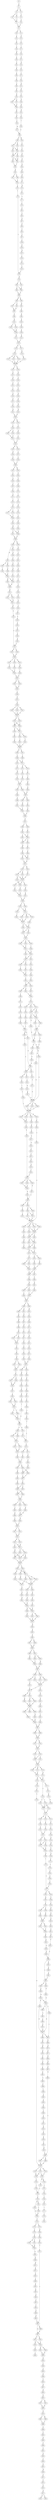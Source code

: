 strict digraph  {
	S0 -> S1 [ label = S ];
	S1 -> S2 [ label = Y ];
	S1 -> S3 [ label = D ];
	S2 -> S4 [ label = F ];
	S2 -> S5 [ label = L ];
	S3 -> S6 [ label = V ];
	S4 -> S7 [ label = T ];
	S5 -> S7 [ label = T ];
	S6 -> S8 [ label = A ];
	S7 -> S9 [ label = F ];
	S8 -> S9 [ label = F ];
	S9 -> S10 [ label = L ];
	S9 -> S11 [ label = V ];
	S10 -> S12 [ label = L ];
	S11 -> S13 [ label = F ];
	S12 -> S14 [ label = L ];
	S13 -> S15 [ label = I ];
	S14 -> S16 [ label = L ];
	S15 -> S17 [ label = I ];
	S16 -> S18 [ label = N ];
	S17 -> S19 [ label = V ];
	S18 -> S20 [ label = L ];
	S19 -> S21 [ label = S ];
	S20 -> S22 [ label = Y ];
	S21 -> S23 [ label = N ];
	S22 -> S24 [ label = S ];
	S23 -> S25 [ label = L ];
	S24 -> S26 [ label = L ];
	S25 -> S27 [ label = I ];
	S26 -> S28 [ label = V ];
	S27 -> S29 [ label = T ];
	S28 -> S30 [ label = Y ];
	S29 -> S31 [ label = K ];
	S30 -> S32 [ label = N ];
	S31 -> S33 [ label = D ];
	S32 -> S34 [ label = E ];
	S33 -> S35 [ label = V ];
	S34 -> S36 [ label = D ];
	S34 -> S37 [ label = S ];
	S35 -> S38 [ label = D ];
	S36 -> S39 [ label = K ];
	S37 -> S39 [ label = K ];
	S38 -> S40 [ label = R ];
	S39 -> S41 [ label = K ];
	S40 -> S42 [ label = H ];
	S41 -> S43 [ label = N ];
	S42 -> S44 [ label = Y ];
	S43 -> S45 [ label = T ];
	S44 -> S46 [ label = L ];
	S45 -> S47 [ label = M ];
	S46 -> S48 [ label = G ];
	S47 -> S48 [ label = G ];
	S48 -> S49 [ label = P ];
	S48 -> S50 [ label = M ];
	S49 -> S51 [ label = A ];
	S49 -> S52 [ label = P ];
	S50 -> S53 [ label = L ];
	S51 -> S54 [ label = L ];
	S51 -> S55 [ label = M ];
	S52 -> S54 [ label = L ];
	S53 -> S56 [ label = F ];
	S54 -> S57 [ label = E ];
	S54 -> S58 [ label = G ];
	S55 -> S57 [ label = E ];
	S56 -> S59 [ label = K ];
	S57 -> S60 [ label = R ];
	S57 -> S61 [ label = M ];
	S58 -> S61 [ label = M ];
	S59 -> S62 [ label = N ];
	S60 -> S63 [ label = I ];
	S61 -> S63 [ label = I ];
	S62 -> S64 [ label = K ];
	S63 -> S65 [ label = D ];
	S64 -> S66 [ label = Q ];
	S65 -> S67 [ label = Y ];
	S65 -> S68 [ label = C ];
	S66 -> S69 [ label = N ];
	S67 -> S70 [ label = L ];
	S68 -> S70 [ label = L ];
	S69 -> S71 [ label = R ];
	S70 -> S72 [ label = L ];
	S71 -> S73 [ label = W ];
	S72 -> S74 [ label = I ];
	S73 -> S75 [ label = C ];
	S74 -> S76 [ label = L ];
	S75 -> S77 [ label = V ];
	S76 -> S78 [ label = W ];
	S77 -> S79 [ label = I ];
	S78 -> S80 [ label = I ];
	S78 -> S81 [ label = L ];
	S79 -> S82 [ label = S ];
	S80 -> S83 [ label = I ];
	S80 -> S84 [ label = L ];
	S81 -> S83 [ label = I ];
	S82 -> S85 [ label = S ];
	S83 -> S86 [ label = G ];
	S84 -> S86 [ label = G ];
	S85 -> S87 [ label = E ];
	S86 -> S88 [ label = M ];
	S86 -> S89 [ label = K ];
	S87 -> S90 [ label = P ];
	S88 -> S91 [ label = I ];
	S88 -> S92 [ label = V ];
	S89 -> S93 [ label = W ];
	S90 -> S94 [ label = T ];
	S91 -> S95 [ label = W ];
	S92 -> S95 [ label = W ];
	S93 -> S96 [ label = V ];
	S94 -> S97 [ label = T ];
	S95 -> S98 [ label = S ];
	S96 -> S99 [ label = Q ];
	S97 -> S100 [ label = L ];
	S98 -> S101 [ label = D ];
	S99 -> S102 [ label = E ];
	S100 -> S103 [ label = E ];
	S101 -> S104 [ label = I ];
	S101 -> S105 [ label = V ];
	S102 -> S106 [ label = F ];
	S103 -> S107 [ label = W ];
	S104 -> S108 [ label = K ];
	S105 -> S108 [ label = K ];
	S106 -> S109 [ label = E ];
	S107 -> S110 [ label = I ];
	S108 -> S111 [ label = R ];
	S109 -> S112 [ label = E ];
	S110 -> S113 [ label = A ];
	S111 -> S114 [ label = L ];
	S112 -> S114 [ label = L ];
	S113 -> S115 [ label = L ];
	S114 -> S116 [ label = W ];
	S114 -> S117 [ label = Y ];
	S115 -> S76 [ label = L ];
	S116 -> S118 [ label = Y ];
	S117 -> S119 [ label = H ];
	S118 -> S120 [ label = E ];
	S118 -> S121 [ label = D ];
	S118 -> S122 [ label = Q ];
	S119 -> S123 [ label = R ];
	S120 -> S124 [ label = G ];
	S121 -> S124 [ label = G ];
	S122 -> S124 [ label = G ];
	S123 -> S124 [ label = G ];
	S124 -> S125 [ label = L ];
	S124 -> S126 [ label = W ];
	S125 -> S127 [ label = E ];
	S126 -> S128 [ label = K ];
	S127 -> S129 [ label = D ];
	S128 -> S130 [ label = S ];
	S129 -> S131 [ label = F ];
	S130 -> S132 [ label = Y ];
	S131 -> S133 [ label = L ];
	S132 -> S134 [ label = F ];
	S133 -> S135 [ label = E ];
	S134 -> S136 [ label = R ];
	S135 -> S137 [ label = E ];
	S136 -> S138 [ label = D ];
	S137 -> S139 [ label = S ];
	S138 -> S140 [ label = H ];
	S139 -> S141 [ label = R ];
	S140 -> S142 [ label = W ];
	S141 -> S143 [ label = N ];
	S142 -> S143 [ label = N ];
	S143 -> S144 [ label = Q ];
	S143 -> S145 [ label = H ];
	S144 -> S146 [ label = L ];
	S145 -> S147 [ label = T ];
	S146 -> S148 [ label = S ];
	S146 -> S149 [ label = G ];
	S147 -> S150 [ label = D ];
	S148 -> S151 [ label = F ];
	S149 -> S151 [ label = F ];
	S150 -> S152 [ label = L ];
	S151 -> S153 [ label = V ];
	S152 -> S153 [ label = V ];
	S153 -> S154 [ label = M ];
	S153 -> S155 [ label = A ];
	S154 -> S156 [ label = N ];
	S155 -> S157 [ label = L ];
	S156 -> S158 [ label = S ];
	S157 -> S159 [ label = L ];
	S158 -> S160 [ label = L ];
	S159 -> S160 [ label = L ];
	S160 -> S161 [ label = Y ];
	S160 -> S162 [ label = M ];
	S161 -> S163 [ label = L ];
	S162 -> S164 [ label = S ];
	S163 -> S165 [ label = A ];
	S164 -> S166 [ label = V ];
	S165 -> S167 [ label = T ];
	S166 -> S168 [ label = A ];
	S167 -> S169 [ label = F ];
	S168 -> S170 [ label = I ];
	S169 -> S171 [ label = A ];
	S170 -> S172 [ label = I ];
	S171 -> S173 [ label = L ];
	S172 -> S174 [ label = F ];
	S173 -> S175 [ label = K ];
	S174 -> S176 [ label = R ];
	S175 -> S177 [ label = V ];
	S175 -> S178 [ label = I ];
	S176 -> S179 [ label = G ];
	S177 -> S180 [ label = V ];
	S178 -> S180 [ label = V ];
	S179 -> S181 [ label = L ];
	S180 -> S182 [ label = A ];
	S181 -> S183 [ label = D ];
	S182 -> S184 [ label = H ];
	S183 -> S185 [ label = Y ];
	S184 -> S186 [ label = N ];
	S184 -> S187 [ label = S ];
	S185 -> S186 [ label = N ];
	S186 -> S188 [ label = K ];
	S187 -> S188 [ label = K ];
	S188 -> S189 [ label = F ];
	S188 -> S190 [ label = R ];
	S189 -> S191 [ label = H ];
	S189 -> S192 [ label = K ];
	S190 -> S193 [ label = A ];
	S191 -> S194 [ label = D ];
	S191 -> S195 [ label = A ];
	S192 -> S196 [ label = N ];
	S193 -> S197 [ label = T ];
	S194 -> S198 [ label = F ];
	S195 -> S199 [ label = I ];
	S196 -> S200 [ label = V ];
	S197 -> S201 [ label = Y ];
	S198 -> S202 [ label = A ];
	S199 -> S202 [ label = A ];
	S200 -> S203 [ label = G ];
	S201 -> S204 [ label = E ];
	S202 -> S205 [ label = D ];
	S202 -> S206 [ label = E ];
	S203 -> S207 [ label = D ];
	S204 -> S208 [ label = A ];
	S205 -> S209 [ label = R ];
	S206 -> S209 [ label = R ];
	S207 -> S210 [ label = I ];
	S208 -> S211 [ label = L ];
	S209 -> S212 [ label = K ];
	S210 -> S206 [ label = E ];
	S211 -> S213 [ label = Y ];
	S212 -> S214 [ label = D ];
	S212 -> S215 [ label = N ];
	S213 -> S216 [ label = T ];
	S214 -> S217 [ label = W ];
	S215 -> S217 [ label = W ];
	S216 -> S218 [ label = V ];
	S217 -> S219 [ label = D ];
	S218 -> S220 [ label = N ];
	S219 -> S221 [ label = A ];
	S220 -> S222 [ label = A ];
	S221 -> S223 [ label = F ];
	S222 -> S224 [ label = T ];
	S223 -> S225 [ label = H ];
	S223 -> S226 [ label = E ];
	S224 -> S227 [ label = V ];
	S225 -> S228 [ label = P ];
	S226 -> S228 [ label = P ];
	S227 -> S229 [ label = P ];
	S228 -> S230 [ label = T ];
	S228 -> S231 [ label = I ];
	S228 -> S232 [ label = R ];
	S229 -> S233 [ label = V ];
	S230 -> S234 [ label = L ];
	S231 -> S235 [ label = V ];
	S232 -> S236 [ label = M ];
	S233 -> S237 [ label = P ];
	S234 -> S238 [ label = V ];
	S235 -> S238 [ label = V ];
	S236 -> S239 [ label = I ];
	S237 -> S240 [ label = S ];
	S238 -> S241 [ label = A ];
	S239 -> S241 [ label = A ];
	S240 -> S242 [ label = P ];
	S241 -> S243 [ label = E ];
	S241 -> S244 [ label = D ];
	S242 -> S223 [ label = F ];
	S243 -> S245 [ label = G ];
	S244 -> S245 [ label = G ];
	S245 -> S246 [ label = L ];
	S246 -> S247 [ label = F ];
	S247 -> S248 [ label = A ];
	S248 -> S249 [ label = F ];
	S248 -> S250 [ label = L ];
	S248 -> S251 [ label = W ];
	S249 -> S252 [ label = A ];
	S250 -> S252 [ label = A ];
	S251 -> S252 [ label = A ];
	S252 -> S253 [ label = N ];
	S252 -> S254 [ label = Y ];
	S253 -> S255 [ label = V ];
	S253 -> S256 [ label = I ];
	S254 -> S256 [ label = I ];
	S254 -> S255 [ label = V ];
	S255 -> S257 [ label = L ];
	S255 -> S258 [ label = F ];
	S256 -> S257 [ label = L ];
	S257 -> S259 [ label = S ];
	S257 -> S260 [ label = F ];
	S258 -> S261 [ label = V ];
	S259 -> S262 [ label = Y ];
	S260 -> S263 [ label = L ];
	S261 -> S264 [ label = F ];
	S262 -> S265 [ label = L ];
	S263 -> S265 [ label = L ];
	S264 -> S265 [ label = L ];
	S265 -> S266 [ label = R ];
	S265 -> S267 [ label = K ];
	S266 -> S268 [ label = L ];
	S267 -> S269 [ label = I ];
	S268 -> S270 [ label = F ];
	S268 -> S271 [ label = L ];
	S269 -> S271 [ label = L ];
	S270 -> S272 [ label = F ];
	S271 -> S273 [ label = G ];
	S271 -> S274 [ label = S ];
	S272 -> S275 [ label = M ];
	S273 -> S276 [ label = F ];
	S274 -> S277 [ label = L ];
	S275 -> S278 [ label = Y ];
	S276 -> S279 [ label = E ];
	S277 -> S280 [ label = T ];
	S278 -> S281 [ label = T ];
	S279 -> S281 [ label = T ];
	S280 -> S282 [ label = R ];
	S281 -> S283 [ label = T ];
	S281 -> S284 [ label = N ];
	S282 -> S285 [ label = A ];
	S283 -> S286 [ label = S ];
	S284 -> S287 [ label = N ];
	S285 -> S287 [ label = N ];
	S286 -> S288 [ label = S ];
	S287 -> S289 [ label = Q ];
	S287 -> S290 [ label = R ];
	S288 -> S291 [ label = I ];
	S289 -> S292 [ label = Y ];
	S290 -> S293 [ label = N ];
	S291 -> S294 [ label = L ];
	S292 -> S295 [ label = F ];
	S293 -> S294 [ label = L ];
	S294 -> S296 [ label = G ];
	S295 -> S296 [ label = G ];
	S296 -> S297 [ label = P ];
	S297 -> S298 [ label = L ];
	S297 -> S299 [ label = I ];
	S298 -> S300 [ label = Q ];
	S299 -> S301 [ label = L ];
	S300 -> S302 [ label = I ];
	S300 -> S303 [ label = V ];
	S301 -> S303 [ label = V ];
	S302 -> S304 [ label = S ];
	S303 -> S304 [ label = S ];
	S303 -> S305 [ label = T ];
	S304 -> S306 [ label = M ];
	S305 -> S307 [ label = L ];
	S306 -> S308 [ label = G ];
	S307 -> S309 [ label = S ];
	S308 -> S310 [ label = Q ];
	S308 -> S311 [ label = R ];
	S309 -> S311 [ label = R ];
	S310 -> S312 [ label = M ];
	S311 -> S312 [ label = M ];
	S312 -> S313 [ label = L ];
	S312 -> S314 [ label = M ];
	S313 -> S315 [ label = Q ];
	S313 -> S316 [ label = K ];
	S314 -> S317 [ label = G ];
	S315 -> S318 [ label = D ];
	S315 -> S319 [ label = E ];
	S316 -> S318 [ label = D ];
	S317 -> S318 [ label = D ];
	S318 -> S320 [ label = F ];
	S318 -> S321 [ label = I ];
	S318 -> S322 [ label = V ];
	S319 -> S320 [ label = F ];
	S320 -> S323 [ label = G ];
	S321 -> S324 [ label = A ];
	S322 -> S325 [ label = M ];
	S323 -> S326 [ label = K ];
	S324 -> S326 [ label = K ];
	S325 -> S327 [ label = R ];
	S326 -> S328 [ label = F ];
	S327 -> S328 [ label = F ];
	S328 -> S329 [ label = L ];
	S328 -> S330 [ label = T ];
	S329 -> S331 [ label = G ];
	S329 -> S332 [ label = L ];
	S330 -> S331 [ label = G ];
	S331 -> S333 [ label = M ];
	S331 -> S334 [ label = L ];
	S331 -> S335 [ label = V ];
	S332 -> S336 [ label = I ];
	S333 -> S337 [ label = F ];
	S334 -> S337 [ label = F ];
	S335 -> S338 [ label = L ];
	S336 -> S337 [ label = F ];
	S337 -> S339 [ label = L ];
	S337 -> S340 [ label = F ];
	S338 -> S339 [ label = L ];
	S339 -> S341 [ label = L ];
	S339 -> S342 [ label = W ];
	S340 -> S341 [ label = L ];
	S341 -> S343 [ label = V ];
	S342 -> S343 [ label = V ];
	S343 -> S344 [ label = L ];
	S343 -> S345 [ label = I ];
	S343 -> S346 [ label = M ];
	S344 -> S347 [ label = F ];
	S345 -> S347 [ label = F ];
	S346 -> S348 [ label = I ];
	S347 -> S349 [ label = S ];
	S347 -> S350 [ label = A ];
	S348 -> S350 [ label = A ];
	S349 -> S351 [ label = F ];
	S350 -> S352 [ label = Y ];
	S350 -> S351 [ label = F ];
	S351 -> S353 [ label = T ];
	S351 -> S354 [ label = A ];
	S352 -> S355 [ label = S ];
	S353 -> S356 [ label = I ];
	S354 -> S357 [ label = L ];
	S355 -> S358 [ label = V ];
	S356 -> S359 [ label = G ];
	S357 -> S359 [ label = G ];
	S358 -> S360 [ label = A ];
	S359 -> S361 [ label = L ];
	S360 -> S362 [ label = F ];
	S361 -> S363 [ label = T ];
	S361 -> S364 [ label = S ];
	S362 -> S363 [ label = T ];
	S363 -> S365 [ label = Q ];
	S363 -> S366 [ label = K ];
	S364 -> S367 [ label = E ];
	S365 -> S368 [ label = L ];
	S366 -> S369 [ label = I ];
	S367 -> S368 [ label = L ];
	S368 -> S370 [ label = Y ];
	S369 -> S371 [ label = F ];
	S370 -> S372 [ label = D ];
	S370 -> S373 [ label = G ];
	S370 -> S374 [ label = W ];
	S371 -> S375 [ label = S ];
	S372 -> S376 [ label = K ];
	S372 -> S377 [ label = Q ];
	S373 -> S376 [ label = K ];
	S374 -> S378 [ label = V ];
	S375 -> S379 [ label = C ];
	S376 -> S380 [ label = G ];
	S376 -> S381 [ label = D ];
	S377 -> S380 [ label = G ];
	S378 -> S382 [ label = Y ];
	S379 -> S383 [ label = C ];
	S380 -> S384 [ label = Y ];
	S380 -> S385 [ label = F ];
	S381 -> S386 [ label = Q ];
	S382 -> S387 [ label = G ];
	S383 -> S388 [ label = T ];
	S384 -> S389 [ label = T ];
	S385 -> S389 [ label = T ];
	S386 -> S390 [ label = K ];
	S387 -> S391 [ label = T ];
	S388 -> S391 [ label = T ];
	S389 -> S392 [ label = P ];
	S389 -> S393 [ label = V ];
	S390 -> S394 [ label = E ];
	S390 -> S395 [ label = D ];
	S391 -> S396 [ label = M ];
	S391 -> S397 [ label = P ];
	S392 -> S390 [ label = K ];
	S393 -> S398 [ label = N ];
	S394 -> S399 [ label = Q ];
	S394 -> S400 [ label = E ];
	S395 -> S401 [ label = P ];
	S396 -> S402 [ label = D ];
	S397 -> S403 [ label = K ];
	S398 -> S394 [ label = E ];
	S399 -> S404 [ label = K ];
	S400 -> S404 [ label = K ];
	S401 -> S405 [ label = D ];
	S402 -> S406 [ label = G ];
	S403 -> S407 [ label = N ];
	S403 -> S406 [ label = G ];
	S404 -> S408 [ label = D ];
	S404 -> S409 [ label = N ];
	S404 -> S410 [ label = P ];
	S405 -> S403 [ label = K ];
	S406 -> S411 [ label = T ];
	S406 -> S412 [ label = K ];
	S407 -> S413 [ label = P ];
	S408 -> S414 [ label = C ];
	S409 -> S414 [ label = C ];
	S410 -> S414 [ label = C ];
	S411 -> S415 [ label = L ];
	S412 -> S416 [ label = I ];
	S413 -> S417 [ label = S ];
	S414 -> S418 [ label = V ];
	S414 -> S419 [ label = E ];
	S414 -> S420 [ label = N ];
	S414 -> S421 [ label = S ];
	S415 -> S422 [ label = H ];
	S416 -> S423 [ label = I ];
	S417 -> S404 [ label = K ];
	S418 -> S424 [ label = G ];
	S419 -> S424 [ label = G ];
	S420 -> S425 [ label = V ];
	S421 -> S426 [ label = F ];
	S422 -> S427 [ label = R ];
	S423 -> S428 [ label = L ];
	S424 -> S429 [ label = I ];
	S425 -> S430 [ label = T ];
	S426 -> S431 [ label = G ];
	S427 -> S404 [ label = K ];
	S428 -> S414 [ label = C ];
	S429 -> S432 [ label = F ];
	S430 -> S433 [ label = C ];
	S431 -> S434 [ label = S ];
	S432 -> S435 [ label = C ];
	S433 -> S436 [ label = F ];
	S434 -> S437 [ label = N ];
	S435 -> S438 [ label = E ];
	S435 -> S439 [ label = Q ];
	S435 -> S440 [ label = K ];
	S436 -> S441 [ label = H ];
	S436 -> S442 [ label = Y ];
	S436 -> S443 [ label = K ];
	S436 -> S444 [ label = S ];
	S437 -> S445 [ label = Q ];
	S438 -> S446 [ label = Q ];
	S439 -> S446 [ label = Q ];
	S440 -> S447 [ label = K ];
	S441 -> S448 [ label = S ];
	S441 -> S449 [ label = T ];
	S442 -> S448 [ label = S ];
	S443 -> S448 [ label = S ];
	S444 -> S450 [ label = G ];
	S445 -> S451 [ label = T ];
	S446 -> S452 [ label = Q ];
	S447 -> S453 [ label = S ];
	S448 -> S454 [ label = F ];
	S448 -> S455 [ label = I ];
	S449 -> S454 [ label = F ];
	S450 -> S456 [ label = L ];
	S451 -> S457 [ label = V ];
	S452 -> S453 [ label = S ];
	S453 -> S458 [ label = N ];
	S453 -> S459 [ label = T ];
	S454 -> S460 [ label = I ];
	S454 -> S461 [ label = M ];
	S455 -> S460 [ label = I ];
	S456 -> S462 [ label = W ];
	S457 -> S463 [ label = D ];
	S458 -> S464 [ label = D ];
	S458 -> S465 [ label = R ];
	S459 -> S466 [ label = I ];
	S460 -> S467 [ label = G ];
	S460 -> S468 [ label = F ];
	S461 -> S467 [ label = G ];
	S462 -> S469 [ label = P ];
	S463 -> S470 [ label = Q ];
	S464 -> S471 [ label = T ];
	S464 -> S472 [ label = A ];
	S465 -> S471 [ label = T ];
	S466 -> S473 [ label = L ];
	S467 -> S474 [ label = T ];
	S468 -> S475 [ label = S ];
	S469 -> S475 [ label = S ];
	S470 -> S476 [ label = T ];
	S471 -> S436 [ label = F ];
	S472 -> S436 [ label = F ];
	S473 -> S436 [ label = F ];
	S474 -> S477 [ label = C ];
	S475 -> S478 [ label = F ];
	S475 -> S479 [ label = L ];
	S476 -> S435 [ label = C ];
	S477 -> S480 [ label = F ];
	S477 -> S481 [ label = Y ];
	S478 -> S482 [ label = A ];
	S479 -> S483 [ label = K ];
	S480 -> S484 [ label = A ];
	S481 -> S484 [ label = A ];
	S482 -> S485 [ label = T ];
	S483 -> S485 [ label = T ];
	S484 -> S486 [ label = L ];
	S485 -> S487 [ label = F ];
	S485 -> S486 [ label = L ];
	S486 -> S488 [ label = F ];
	S487 -> S489 [ label = T ];
	S488 -> S490 [ label = W ];
	S489 -> S491 [ label = D ];
	S490 -> S492 [ label = Y ];
	S490 -> S493 [ label = A ];
	S491 -> S494 [ label = T ];
	S492 -> S495 [ label = I ];
	S493 -> S496 [ label = L ];
	S494 -> S495 [ label = I ];
	S495 -> S497 [ label = F ];
	S496 -> S497 [ label = F ];
	S497 -> S498 [ label = S ];
	S497 -> S499 [ label = G ];
	S498 -> S500 [ label = L ];
	S498 -> S501 [ label = Q ];
	S499 -> S502 [ label = H ];
	S500 -> S503 [ label = A ];
	S501 -> S504 [ label = E ];
	S502 -> S505 [ label = V ];
	S503 -> S506 [ label = H ];
	S504 -> S507 [ label = V ];
	S505 -> S508 [ label = D ];
	S506 -> S509 [ label = V ];
	S507 -> S510 [ label = N ];
	S508 -> S511 [ label = L ];
	S509 -> S512 [ label = A ];
	S510 -> S513 [ label = I ];
	S511 -> S514 [ label = T ];
	S512 -> S515 [ label = I ];
	S512 -> S516 [ label = L ];
	S513 -> S517 [ label = N ];
	S514 -> S518 [ label = Q ];
	S515 -> S519 [ label = F ];
	S516 -> S519 [ label = F ];
	S517 -> S520 [ label = S ];
	S518 -> S521 [ label = L ];
	S519 -> S522 [ label = V ];
	S520 -> S523 [ label = L ];
	S521 -> S524 [ label = S ];
	S522 -> S525 [ label = T ];
	S523 -> S526 [ label = I ];
	S524 -> S527 [ label = L ];
	S525 -> S528 [ label = R ];
	S526 -> S529 [ label = V ];
	S527 -> S530 [ label = S ];
	S528 -> S531 [ label = F ];
	S528 -> S532 [ label = I ];
	S529 -> S533 [ label = N ];
	S530 -> S533 [ label = N ];
	S531 -> S534 [ label = S ];
	S532 -> S534 [ label = S ];
	S533 -> S535 [ label = L ];
	S533 -> S536 [ label = Q ];
	S534 -> S537 [ label = Y ];
	S535 -> S538 [ label = S ];
	S536 -> S539 [ label = H ];
	S537 -> S540 [ label = G ];
	S537 -> S541 [ label = T ];
	S538 -> S542 [ label = P ];
	S539 -> S543 [ label = G ];
	S540 -> S544 [ label = E ];
	S541 -> S544 [ label = E ];
	S542 -> S545 [ label = T ];
	S543 -> S546 [ label = F ];
	S544 -> S547 [ label = E ];
	S545 -> S548 [ label = S ];
	S546 -> S549 [ label = T ];
	S547 -> S550 [ label = L ];
	S548 -> S551 [ label = H ];
	S549 -> S552 [ label = E ];
	S550 -> S553 [ label = Q ];
	S550 -> S554 [ label = R ];
	S551 -> S555 [ label = S ];
	S552 -> S556 [ label = A ];
	S553 -> S557 [ label = S ];
	S554 -> S557 [ label = S ];
	S555 -> S558 [ label = F ];
	S556 -> S559 [ label = I ];
	S557 -> S560 [ label = F ];
	S557 -> S561 [ label = V ];
	S558 -> S562 [ label = A ];
	S559 -> S563 [ label = G ];
	S560 -> S564 [ label = V ];
	S561 -> S564 [ label = V ];
	S562 -> S565 [ label = K ];
	S563 -> S566 [ label = A ];
	S563 -> S567 [ label = R ];
	S564 -> S563 [ label = G ];
	S565 -> S568 [ label = Y ];
	S566 -> S569 [ label = V ];
	S566 -> S570 [ label = M ];
	S567 -> S571 [ label = L ];
	S568 -> S572 [ label = L ];
	S569 -> S573 [ label = I ];
	S570 -> S573 [ label = I ];
	S571 -> S572 [ label = L ];
	S572 -> S574 [ label = L ];
	S573 -> S575 [ label = V ];
	S573 -> S576 [ label = I ];
	S574 -> S577 [ label = L ];
	S574 -> S578 [ label = A ];
	S575 -> S579 [ label = G ];
	S576 -> S579 [ label = G ];
	S577 -> S580 [ label = S ];
	S578 -> S581 [ label = I ];
	S579 -> S582 [ label = T ];
	S580 -> S583 [ label = F ];
	S581 -> S584 [ label = Y ];
	S582 -> S584 [ label = Y ];
	S583 -> S585 [ label = R ];
	S584 -> S586 [ label = N ];
	S584 -> S587 [ label = H ];
	S585 -> S588 [ label = V ];
	S586 -> S588 [ label = V ];
	S586 -> S589 [ label = I ];
	S587 -> S590 [ label = A ];
	S588 -> S591 [ label = V ];
	S589 -> S591 [ label = V ];
	S590 -> S592 [ label = I ];
	S591 -> S593 [ label = V ];
	S592 -> S594 [ label = A ];
	S593 -> S595 [ label = V ];
	S593 -> S596 [ label = I ];
	S594 -> S596 [ label = I ];
	S595 -> S597 [ label = I ];
	S596 -> S598 [ label = L ];
	S596 -> S597 [ label = I ];
	S597 -> S599 [ label = V ];
	S598 -> S599 [ label = V ];
	S599 -> S600 [ label = L ];
	S599 -> S601 [ label = M ];
	S599 -> S602 [ label = I ];
	S600 -> S603 [ label = T ];
	S601 -> S604 [ label = W ];
	S602 -> S605 [ label = L ];
	S603 -> S606 [ label = K ];
	S604 -> S607 [ label = N ];
	S605 -> S607 [ label = N ];
	S606 -> S608 [ label = L ];
	S607 -> S609 [ label = M ];
	S608 -> S610 [ label = L ];
	S609 -> S610 [ label = L ];
	S610 -> S611 [ label = V ];
	S610 -> S612 [ label = I ];
	S611 -> S613 [ label = A ];
	S612 -> S613 [ label = A ];
	S613 -> S614 [ label = M ];
	S613 -> S615 [ label = I ];
	S614 -> S616 [ label = L ];
	S614 -> S617 [ label = M ];
	S615 -> S617 [ label = M ];
	S616 -> S618 [ label = H ];
	S617 -> S619 [ label = S ];
	S617 -> S620 [ label = T ];
	S618 -> S621 [ label = K ];
	S618 -> S622 [ label = N ];
	S619 -> S622 [ label = N ];
	S619 -> S623 [ label = R ];
	S620 -> S621 [ label = K ];
	S621 -> S624 [ label = S ];
	S622 -> S624 [ label = S ];
	S623 -> S624 [ label = S ];
	S624 -> S625 [ label = F ];
	S624 -> S626 [ label = Y ];
	S625 -> S627 [ label = Q ];
	S625 -> S628 [ label = R ];
	S626 -> S629 [ label = E ];
	S626 -> S627 [ label = Q ];
	S627 -> S630 [ label = L ];
	S627 -> S631 [ label = K ];
	S627 -> S632 [ label = I ];
	S628 -> S633 [ label = Q ];
	S629 -> S634 [ label = R ];
	S630 -> S635 [ label = I ];
	S631 -> S636 [ label = T ];
	S632 -> S636 [ label = T ];
	S633 -> S635 [ label = I ];
	S634 -> S636 [ label = T ];
	S635 -> S637 [ label = A ];
	S636 -> S638 [ label = H ];
	S636 -> S639 [ label = S ];
	S637 -> S640 [ label = N ];
	S638 -> S641 [ label = D ];
	S639 -> S642 [ label = E ];
	S640 -> S643 [ label = H ];
	S641 -> S644 [ label = D ];
	S642 -> S645 [ label = N ];
	S643 -> S646 [ label = E ];
	S644 -> S647 [ label = S ];
	S645 -> S646 [ label = E ];
	S646 -> S648 [ label = D ];
	S646 -> S649 [ label = E ];
	S647 -> S649 [ label = E ];
	S648 -> S650 [ label = K ];
	S649 -> S651 [ label = R ];
	S649 -> S652 [ label = L ];
	S650 -> S653 [ label = E ];
	S651 -> S653 [ label = E ];
	S652 -> S653 [ label = E ];
	S653 -> S654 [ label = W ];
	S654 -> S655 [ label = K ];
	S655 -> S656 [ label = F ];
	S656 -> S657 [ label = A ];
	S656 -> S658 [ label = H ];
	S657 -> S659 [ label = R ];
	S658 -> S659 [ label = R ];
	S659 -> S660 [ label = A ];
	S659 -> S661 [ label = T ];
	S660 -> S662 [ label = K ];
	S661 -> S663 [ label = Q ];
	S661 -> S664 [ label = E ];
	S662 -> S665 [ label = L ];
	S663 -> S665 [ label = L ];
	S664 -> S666 [ label = M ];
	S665 -> S667 [ label = W ];
	S666 -> S667 [ label = W ];
	S667 -> S668 [ label = L ];
	S667 -> S669 [ label = I ];
	S668 -> S670 [ label = S ];
	S668 -> S671 [ label = K ];
	S669 -> S672 [ label = H ];
	S669 -> S673 [ label = R ];
	S670 -> S674 [ label = Y ];
	S671 -> S675 [ label = F ];
	S672 -> S674 [ label = Y ];
	S673 -> S674 [ label = Y ];
	S674 -> S676 [ label = F ];
	S674 -> S677 [ label = I ];
	S675 -> S677 [ label = I ];
	S676 -> S678 [ label = D ];
	S677 -> S679 [ label = R ];
	S677 -> S680 [ label = H ];
	S678 -> S681 [ label = D ];
	S679 -> S682 [ label = N ];
	S679 -> S683 [ label = K ];
	S680 -> S684 [ label = R ];
	S681 -> S685 [ label = K ];
	S682 -> S686 [ label = E ];
	S683 -> S686 [ label = E ];
	S684 -> S686 [ label = E ];
	S685 -> S687 [ label = C ];
	S686 -> S688 [ label = I ];
	S686 -> S689 [ label = V ];
	S686 -> S690 [ label = A ];
	S687 -> S691 [ label = T ];
	S688 -> S692 [ label = N ];
	S690 -> S694 [ label = I ];
	S691 -> S695 [ label = L ];
	S692 -> S696 [ label = R ];
	S694 -> S696 [ label = R ];
	S695 -> S697 [ label = P ];
	S696 -> S697 [ label = P ];
	S697 -> S698 [ label = P ];
	S697 -> S699 [ label = S ];
	S698 -> S700 [ label = P ];
	S699 -> S700 [ label = P ];
	S700 -> S701 [ label = F ];
	S700 -> S702 [ label = M ];
	S701 -> S703 [ label = N ];
	S702 -> S703 [ label = N ];
	S703 -> S704 [ label = I ];
	S703 -> S705 [ label = L ];
	S704 -> S706 [ label = I ];
	S705 -> S707 [ label = L ];
	S705 -> S706 [ label = I ];
	S706 -> S708 [ label = P ];
	S707 -> S708 [ label = P ];
	S708 -> S709 [ label = S ];
	S708 -> S710 [ label = R ];
	S708 -> S711 [ label = H ];
	S709 -> S712 [ label = P ];
	S710 -> S713 [ label = W ];
	S711 -> S712 [ label = P ];
	S712 -> S714 [ label = K ];
	S712 -> S715 [ label = H ];
	S713 -> S714 [ label = K ];
	S714 -> S716 [ label = T ];
	S714 -> S717 [ label = Q ];
	S715 -> S718 [ label = M ];
	S716 -> S719 [ label = I ];
	S716 -> S720 [ label = V ];
	S717 -> S721 [ label = V ];
	S718 -> S722 [ label = V ];
	S719 -> S723 [ label = C ];
	S719 -> S724 [ label = Y ];
	S720 -> S723 [ label = C ];
	S721 -> S725 [ label = K ];
	S722 -> S726 [ label = L ];
	S723 -> S727 [ label = Y ];
	S724 -> S727 [ label = Y ];
	S725 -> S728 [ label = R ];
	S726 -> S729 [ label = K ];
	S727 -> S730 [ label = M ];
	S727 -> S731 [ label = R ];
	S727 -> S732 [ label = L ];
	S728 -> S723 [ label = C ];
	S729 -> S733 [ label = V ];
	S729 -> S734 [ label = I ];
	S729 -> S735 [ label = K ];
	S730 -> S736 [ label = I ];
	S731 -> S737 [ label = F ];
	S732 -> S738 [ label = L ];
	S733 -> S739 [ label = M ];
	S733 -> S740 [ label = L ];
	S734 -> S739 [ label = M ];
	S735 -> S740 [ label = L ];
	S736 -> S741 [ label = S ];
	S737 -> S742 [ label = I ];
	S738 -> S743 [ label = T ];
	S739 -> S744 [ label = C ];
	S740 -> S745 [ label = R ];
	S740 -> S746 [ label = R ];
	S741 -> S747 [ label = S ];
	S742 -> S748 [ label = A ];
	S743 -> S747 [ label = S ];
	S744 -> S749 [ label = C ];
	S745 -> S750 [ label = L ];
	S746 -> S751 [ label = L ];
	S747 -> S752 [ label = L ];
	S747 -> S753 [ label = M ];
	S748 -> S754 [ label = K ];
	S749 -> S750 [ label = L ];
	S750 -> S755 [ label = V ];
	S751 -> S756 [ label = F ];
	S752 -> S757 [ label = S ];
	S752 -> S758 [ label = N ];
	S753 -> S757 [ label = S ];
	S754 -> S759 [ label = M ];
	S755 -> S760 [ label = H ];
	S755 -> S761 [ label = V ];
	S756 -> S762 [ label = I ];
	S757 -> S763 [ label = K ];
	S758 -> S763 [ label = K ];
	S759 -> S764 [ label = F ];
	S760 -> S765 [ label = R ];
	S761 -> S766 [ label = L ];
	S762 -> S767 [ label = Q ];
	S763 -> S768 [ label = W ];
	S764 -> S769 [ label = R ];
	S765 -> S770 [ label = Y ];
	S766 -> S765 [ label = R ];
	S767 -> S771 [ label = I ];
	S768 -> S772 [ label = I ];
	S769 -> S773 [ label = S ];
	S770 -> S774 [ label = L ];
	S770 -> S775 [ label = V ];
	S771 -> S776 [ label = I ];
	S772 -> S777 [ label = C ];
	S773 -> S778 [ label = V ];
	S774 -> S779 [ label = T ];
	S775 -> S780 [ label = K ];
	S776 -> S781 [ label = L ];
	S777 -> S782 [ label = S ];
	S777 -> S783 [ label = R ];
	S778 -> S784 [ label = F ];
	S779 -> S785 [ label = S ];
	S780 -> S786 [ label = K ];
	S782 -> S787 [ label = H ];
	S783 -> S788 [ label = S ];
	S784 -> S789 [ label = S ];
	S785 -> S790 [ label = M ];
	S785 -> S791 [ label = T ];
	S786 -> S792 [ label = K ];
	S787 -> S793 [ label = T ];
	S788 -> S794 [ label = T ];
	S789 -> S795 [ label = C ];
	S790 -> S796 [ label = R ];
	S791 -> S796 [ label = R ];
	S792 -> S797 [ label = V ];
	S793 -> S798 [ label = S ];
	S793 -> S799 [ label = T ];
	S794 -> S800 [ label = D ];
	S795 -> S777 [ label = C ];
	S796 -> S801 [ label = Q ];
	S797 -> S802 [ label = L ];
	S798 -> S803 [ label = K ];
	S799 -> S804 [ label = A ];
	S800 -> S805 [ label = D ];
	S801 -> S806 [ label = K ];
	S802 -> S807 [ label = N ];
	S802 -> S808 [ label = H ];
	S803 -> S809 [ label = G ];
	S804 -> S809 [ label = G ];
	S805 -> S810 [ label = E ];
	S806 -> S811 [ label = M ];
	S807 -> S812 [ label = E ];
	S807 -> S813 [ label = D ];
	S808 -> S807 [ label = N ];
	S809 -> S814 [ label = R ];
	S809 -> S815 [ label = K ];
	S810 -> S816 [ label = I ];
	S811 -> S817 [ label = Q ];
	S812 -> S818 [ label = L ];
	S812 -> S819 [ label = M ];
	S813 -> S818 [ label = L ];
	S814 -> S820 [ label = V ];
	S815 -> S820 [ label = V ];
	S816 -> S821 [ label = S ];
	S817 -> S822 [ label = S ];
	S818 -> S823 [ label = R ];
	S818 -> S824 [ label = Q ];
	S819 -> S825 [ label = V ];
	S820 -> S826 [ label = K ];
	S821 -> S827 [ label = D ];
	S822 -> S828 [ label = T ];
	S823 -> S829 [ label = Q ];
	S824 -> S829 [ label = Q ];
	S825 -> S830 [ label = I ];
	S826 -> S831 [ label = R ];
	S827 -> S832 [ label = F ];
	S828 -> S833 [ label = D ];
	S829 -> S834 [ label = D ];
	S831 -> S835 [ label = Q ];
	S832 -> S836 [ label = S ];
	S833 -> S837 [ label = Q ];
	S834 -> S838 [ label = L ];
	S835 -> S839 [ label = N ];
	S836 -> S840 [ label = L ];
	S836 -> S841 [ label = E ];
	S837 -> S842 [ label = A ];
	S838 -> S843 [ label = S ];
	S839 -> S836 [ label = S ];
	S840 -> S844 [ label = K ];
	S840 -> S845 [ label = R ];
	S841 -> S846 [ label = E ];
	S842 -> S847 [ label = T ];
	S843 -> S848 [ label = K ];
	S844 -> S849 [ label = E ];
	S845 -> S850 [ label = R ];
	S846 -> S851 [ label = A ];
	S847 -> S852 [ label = V ];
	S848 -> S853 [ label = F ];
	S849 -> S854 [ label = W ];
	S850 -> S855 [ label = R ];
	S851 -> S840 [ label = L ];
	S852 -> S856 [ label = E ];
	S853 -> S857 [ label = R ];
	S854 -> S855 [ label = R ];
	S854 -> S858 [ label = K ];
	S855 -> S859 [ label = T ];
	S855 -> S860 [ label = S ];
	S855 -> S861 [ label = N ];
	S856 -> S862 [ label = N ];
	S857 -> S863 [ label = N ];
	S858 -> S861 [ label = N ];
	S859 -> S864 [ label = L ];
	S860 -> S865 [ label = Q ];
	S861 -> S866 [ label = Q ];
	S861 -> S864 [ label = L ];
	S862 -> S802 [ label = L ];
	S863 -> S867 [ label = E ];
	S864 -> S868 [ label = K ];
	S865 -> S869 [ label = A ];
	S866 -> S870 [ label = R ];
	S867 -> S871 [ label = I ];
	S867 -> S872 [ label = M ];
	S868 -> S873 [ label = Q ];
	S869 -> S874 [ label = N ];
	S870 -> S875 [ label = R ];
	S871 -> S876 [ label = R ];
	S872 -> S876 [ label = R ];
	S873 -> S877 [ label = K ];
	S874 -> S861 [ label = N ];
	S875 -> S878 [ label = R ];
	S876 -> S879 [ label = D ];
	S877 -> S880 [ label = R ];
	S878 -> S881 [ label = T ];
	S879 -> S882 [ label = L ];
	S879 -> S883 [ label = M ];
	S880 -> S884 [ label = D ];
	S881 -> S885 [ label = G ];
	S882 -> S886 [ label = L ];
	S883 -> S886 [ label = L ];
	S884 -> S887 [ label = E ];
	S885 -> S888 [ label = I ];
	S886 -> S889 [ label = G ];
	S887 -> S890 [ label = N ];
	S888 -> S891 [ label = E ];
	S889 -> S892 [ label = F ];
	S890 -> S893 [ label = Y ];
	S891 -> S894 [ label = Q ];
	S892 -> S895 [ label = R ];
	S893 -> S896 [ label = Q ];
	S893 -> S897 [ label = S ];
	S894 -> S898 [ label = T ];
	S895 -> S899 [ label = T ];
	S896 -> S729 [ label = K ];
	S897 -> S729 [ label = K ];
	S898 -> S900 [ label = I ];
	S899 -> S901 [ label = S ];
	S900 -> S902 [ label = G ];
	S901 -> S903 [ label = K ];
	S902 -> S904 [ label = A ];
	S903 -> S905 [ label = Y ];
	S904 -> S906 [ label = G ];
	S905 -> S907 [ label = A ];
	S906 -> S908 [ label = T ];
	S907 -> S909 [ label = M ];
	S908 -> S910 [ label = F ];
	S909 -> S911 [ label = F ];
	S910 -> S912 [ label = L ];
	S911 -> S913 [ label = Y ];
	S912 -> S914 [ label = E ];
	S913 -> S915 [ label = P ];
	S914 -> S916 [ label = G ];
	S915 -> S917 [ label = R ];
	S916 -> S918 [ label = E ];
	S917 -> S919 [ label = N ];
	S917 -> S920 [ label = S ];
	S918 -> S921 [ label = T ];
	S921 -> S922 [ label = R ];
	S922 -> S893 [ label = Y ];
}

